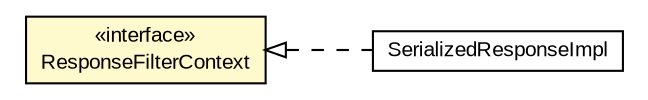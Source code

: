 #!/usr/local/bin/dot
#
# Class diagram 
# Generated by UMLGraph version R5_6-24-gf6e263 (http://www.umlgraph.org/)
#

digraph G {
	edge [fontname="arial",fontsize=10,labelfontname="arial",labelfontsize=10];
	node [fontname="arial",fontsize=10,shape=plaintext];
	nodesep=0.25;
	ranksep=0.5;
	rankdir=LR;
	// io.reinert.requestor.SerializedResponseImpl
	c10192 [label=<<table title="io.reinert.requestor.SerializedResponseImpl" border="0" cellborder="1" cellspacing="0" cellpadding="2" port="p" href="./SerializedResponseImpl.html">
		<tr><td><table border="0" cellspacing="0" cellpadding="1">
<tr><td align="center" balign="center"> SerializedResponseImpl </td></tr>
		</table></td></tr>
		</table>>, URL="./SerializedResponseImpl.html", fontname="arial", fontcolor="black", fontsize=10.0];
	// io.reinert.requestor.ResponseFilterContext
	c10201 [label=<<table title="io.reinert.requestor.ResponseFilterContext" border="0" cellborder="1" cellspacing="0" cellpadding="2" port="p" bgcolor="lemonChiffon" href="./ResponseFilterContext.html">
		<tr><td><table border="0" cellspacing="0" cellpadding="1">
<tr><td align="center" balign="center"> &#171;interface&#187; </td></tr>
<tr><td align="center" balign="center"> ResponseFilterContext </td></tr>
		</table></td></tr>
		</table>>, URL="./ResponseFilterContext.html", fontname="arial", fontcolor="black", fontsize=10.0];
	//io.reinert.requestor.SerializedResponseImpl implements io.reinert.requestor.ResponseFilterContext
	c10201:p -> c10192:p [dir=back,arrowtail=empty,style=dashed];
}

